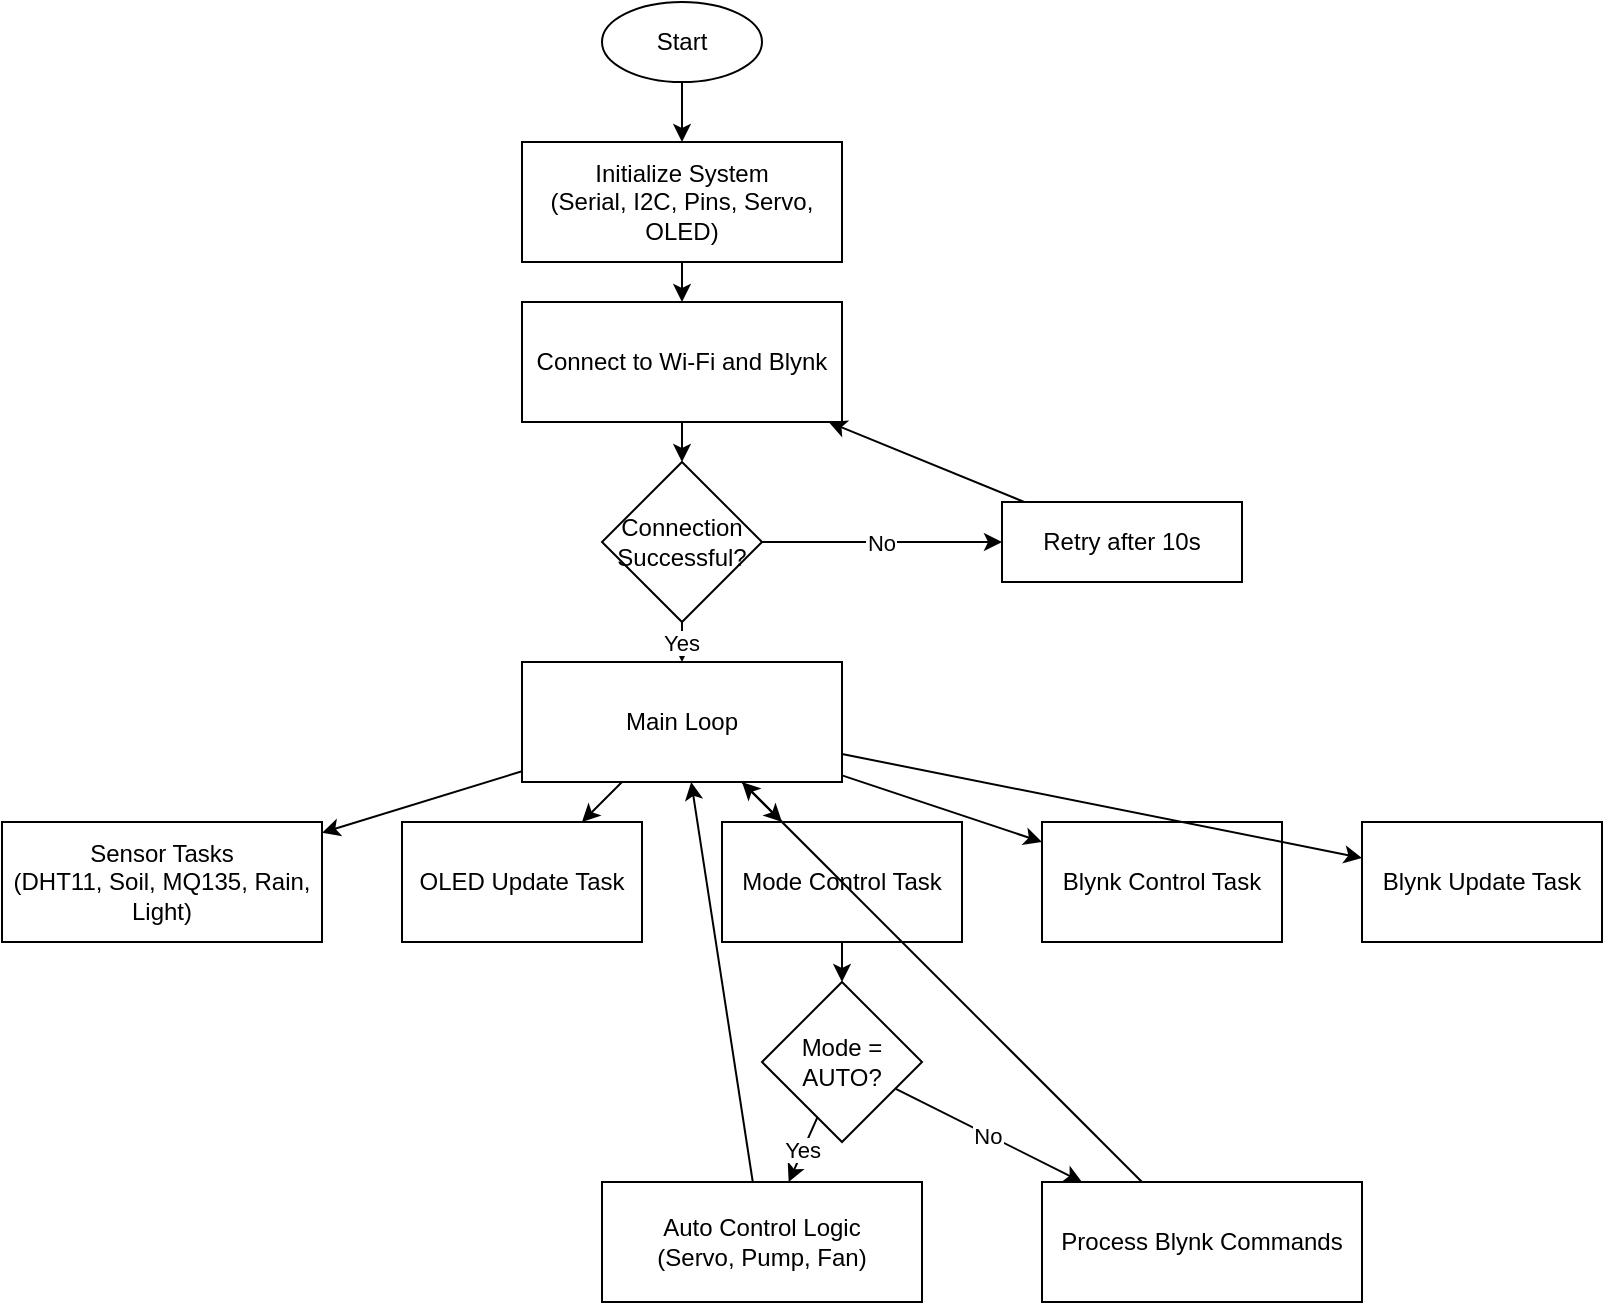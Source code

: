 <mxfile>
  <diagram id="smart_vegetable_flowchart" name="Page-1">
    <mxGraphModel>
      <root>
        <mxCell id="0"/>
        <mxCell id="1" parent="0"/>
        <!-- Start -->
        <mxCell id="2" value="Start" style="ellipse;whiteSpace=wrap;html=1;" vertex="1" parent="1">
          <mxGeometry x="400" y="50" width="80" height="40" as="geometry"/>
        </mxCell>
        <!-- Initialize System -->
        <mxCell id="3" value="Initialize System&#xa;(Serial, I2C, Pins, Servo, OLED)" style="rounded=0;whiteSpace=wrap;html=1;" vertex="1" parent="1">
          <mxGeometry x="360" y="120" width="160" height="60" as="geometry"/>
        </mxCell>
        <!-- Connect to Wi-Fi and Blynk -->
        <mxCell id="4" value="Connect to Wi-Fi and Blynk" style="rounded=0;whiteSpace=wrap;html=1;" vertex="1" parent="1">
          <mxGeometry x="360" y="200" width="160" height="60" as="geometry"/>
        </mxCell>
        <!-- Connection Successful? -->
        <mxCell id="5" value="Connection&#xa;Successful?" style="rhombus;whiteSpace=wrap;html=1;" vertex="1" parent="1">
          <mxGeometry x="400" y="280" width="80" height="80" as="geometry"/>
        </mxCell>
        <!-- Retry Connection -->
        <mxCell id="6" value="Retry after 10s" style="rounded=0;whiteSpace=wrap;html=1;" vertex="1" parent="1">
          <mxGeometry x="600" y="300" width="120" height="40" as="geometry"/>
        </mxCell>
        <!-- Main Loop -->
        <mxCell id="7" value="Main Loop" style="rounded=0;whiteSpace=wrap;html=1;" vertex="1" parent="1">
          <mxGeometry x="360" y="380" width="160" height="60" as="geometry"/>
        </mxCell>
        <!-- Sensor Tasks -->
        <mxCell id="8" value="Sensor Tasks&#xa;(DHT11, Soil, MQ135, Rain, Light)" style="rounded=0;whiteSpace=wrap;html=1;" vertex="1" parent="1">
          <mxGeometry x="100" y="460" width="160" height="60" as="geometry"/>
        </mxCell>
        <!-- OLED Update Task -->
        <mxCell id="9" value="OLED Update Task" style="rounded=0;whiteSpace=wrap;html=1;" vertex="1" parent="1">
          <mxGeometry x="300" y="460" width="120" height="60" as="geometry"/>
        </mxCell>
        <!-- Mode Control Task -->
        <mxCell id="10" value="Mode Control Task" style="rounded=0;whiteSpace=wrap;html=1;" vertex="1" parent="1">
          <mxGeometry x="460" y="460" width="120" height="60" as="geometry"/>
        </mxCell>
        <!-- Blynk Control Task -->
        <mxCell id="11" value="Blynk Control Task" style="rounded=0;whiteSpace=wrap;html=1;" vertex="1" parent="1">
          <mxGeometry x="620" y="460" width="120" height="60" as="geometry"/>
        </mxCell>
        <!-- Blynk Update Task -->
        <mxCell id="12" value="Blynk Update Task" style="rounded=0;whiteSpace=wrap;html=1;" vertex="1" parent="1">
          <mxGeometry x="780" y="460" width="120" height="60" as="geometry"/>
        </mxCell>
        <!-- Check Mode -->
        <mxCell id="13" value="Mode = AUTO?" style="rhombus;whiteSpace=wrap;html=1;" vertex="1" parent="1">
          <mxGeometry x="480" y="540" width="80" height="80" as="geometry"/>
        </mxCell>
        <!-- Auto Control Logic -->
        <mxCell id="14" value="Auto Control Logic&#xa;(Servo, Pump, Fan)" style="rounded=0;whiteSpace=wrap;html=1;" vertex="1" parent="1">
          <mxGeometry x="400" y="640" width="160" height="60" as="geometry"/>
        </mxCell>
        <!-- Process Blynk Commands -->
        <mxCell id="15" value="Process Blynk Commands" style="rounded=0;whiteSpace=wrap;html=1;" vertex="1" parent="1">
          <mxGeometry x="620" y="640" width="160" height="60" as="geometry"/>
        </mxCell>
        <!-- Arrows -->
        <mxCell id="16" edge="1" parent="1" source="2" target="3">
          <mxGeometry relative="1" as="geometry"/>
        </mxCell>
        <mxCell id="17" edge="1" parent="1" source="3" target="4">
          <mxGeometry relative="1" as="geometry"/>
        </mxCell>
        <mxCell id="18" edge="1" parent="1" source="4" target="5">
          <mxGeometry relative="1" as="geometry"/>
        </mxCell>
        <mxCell id="19" edge="1" parent="1" source="5" target="6" value="No">
          <mxGeometry relative="1" as="geometry"/>
        </mxCell>
        <mxCell id="20" edge="1" parent="1" source="6" target="4">
          <mxGeometry relative="1" as="geometry"/>
        </mxCell>
        <mxCell id="21" edge="1" parent="1" source="5" target="7" value="Yes">
          <mxGeometry relative="1" as="geometry"/>
        </mxCell>
        <mxCell id="22" edge="1" parent="1" source="7" target="8">
          <mxGeometry relative="1" as="geometry"/>
        </mxCell>
        <mxCell id="23" edge="1" parent="1" source="7" target="9">
          <mxGeometry relative="1" as="geometry"/>
        </mxCell>
        <mxCell id="24" edge="1" parent="1" source="7" target="10">
          <mxGeometry relative="1" as="geometry"/>
        </mxCell>
        <mxCell id="25" edge="1" parent="1" source="7" target="11">
          <mxGeometry relative="1" as="geometry"/>
        </mxCell>
        <mxCell id="26" edge="1" parent="1" source="7" target="12">
          <mxGeometry relative="1" as="geometry"/>
        </mxCell>
        <mxCell id="27" edge="1" parent="1" source="10" target="13">
          <mxGeometry relative="1" as="geometry"/>
        </mxCell>
        <mxCell id="28" edge="1" parent="1" source="13" target="14" value="Yes">
          <mxGeometry relative="1" as="geometry"/>
        </mxCell>
        <mxCell id="29" edge="1" parent="1" source="13" target="15" value="No">
          <mxGeometry relative="1" as="geometry"/>
        </mxCell>
        <mxCell id="30" edge="1" parent="1" source="14" target="7">
          <mxGeometry relative="1" as="geometry"/>
        </mxCell>
        <mxCell id="31" edge="1" parent="1" source="15" target="7">
          <mxGeometry relative="1" as="geometry"/>
        </mxCell>
      </root>
    </mxGraphModel>
  </diagram>
</mxfile>